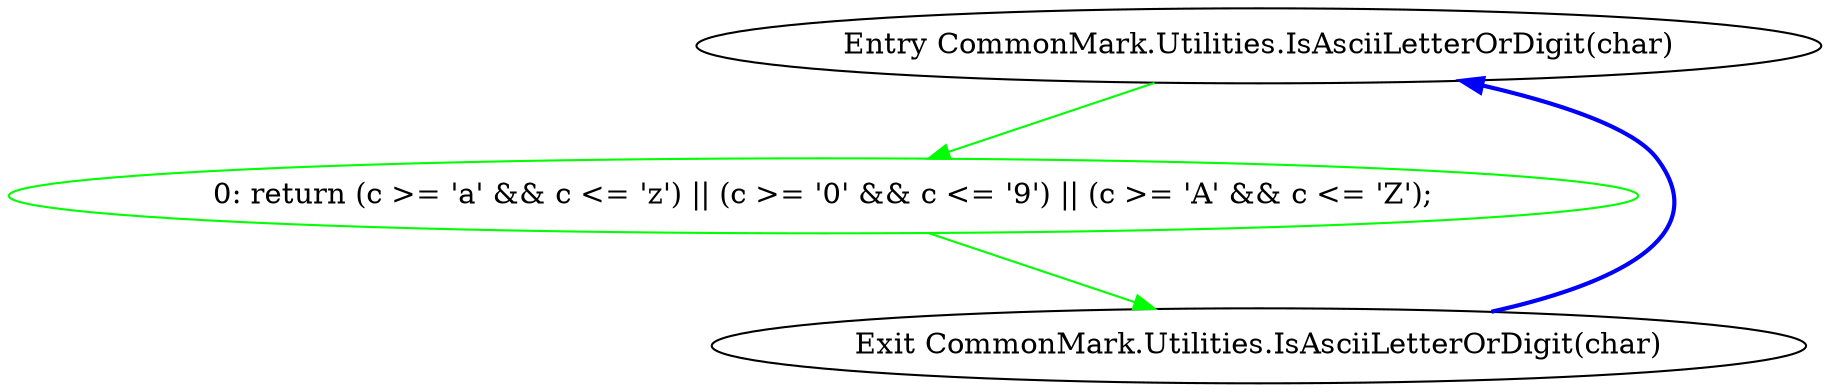 digraph  {
m0_10 [cluster="CommonMark.Utilities.IsAsciiLetterOrDigit(char)", file="Scanner.cs", label="Entry CommonMark.Utilities.IsAsciiLetterOrDigit(char)", span="37-37"];
m0_11 [cluster="CommonMark.Utilities.IsAsciiLetterOrDigit(char)", color=green, community=0, file="Scanner.cs", label="0: return (c >= 'a' && c <= 'z') || (c >= '0' && c <= '9') || (c >= 'A' && c <= 'Z');", span="40-40"];
m0_12 [cluster="CommonMark.Utilities.IsAsciiLetterOrDigit(char)", file="Scanner.cs", label="Exit CommonMark.Utilities.IsAsciiLetterOrDigit(char)", span="37-37"];
m0_10 -> m0_11  [color=green, key=0, style=solid];
m0_11 -> m0_12  [color=green, key=0, style=solid];
m0_12 -> m0_10  [color=blue, key=0, style=bold];
}
